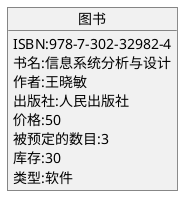 @startuml

object 图书{
     ISBN:978-7-302-32982-4
     书名:信息系统分析与设计
     作者:王晓敏
     出版社:人民出版社
     价格:50
     被预定的数目:3
     库存:30
     类型:软件
}
@enduml
